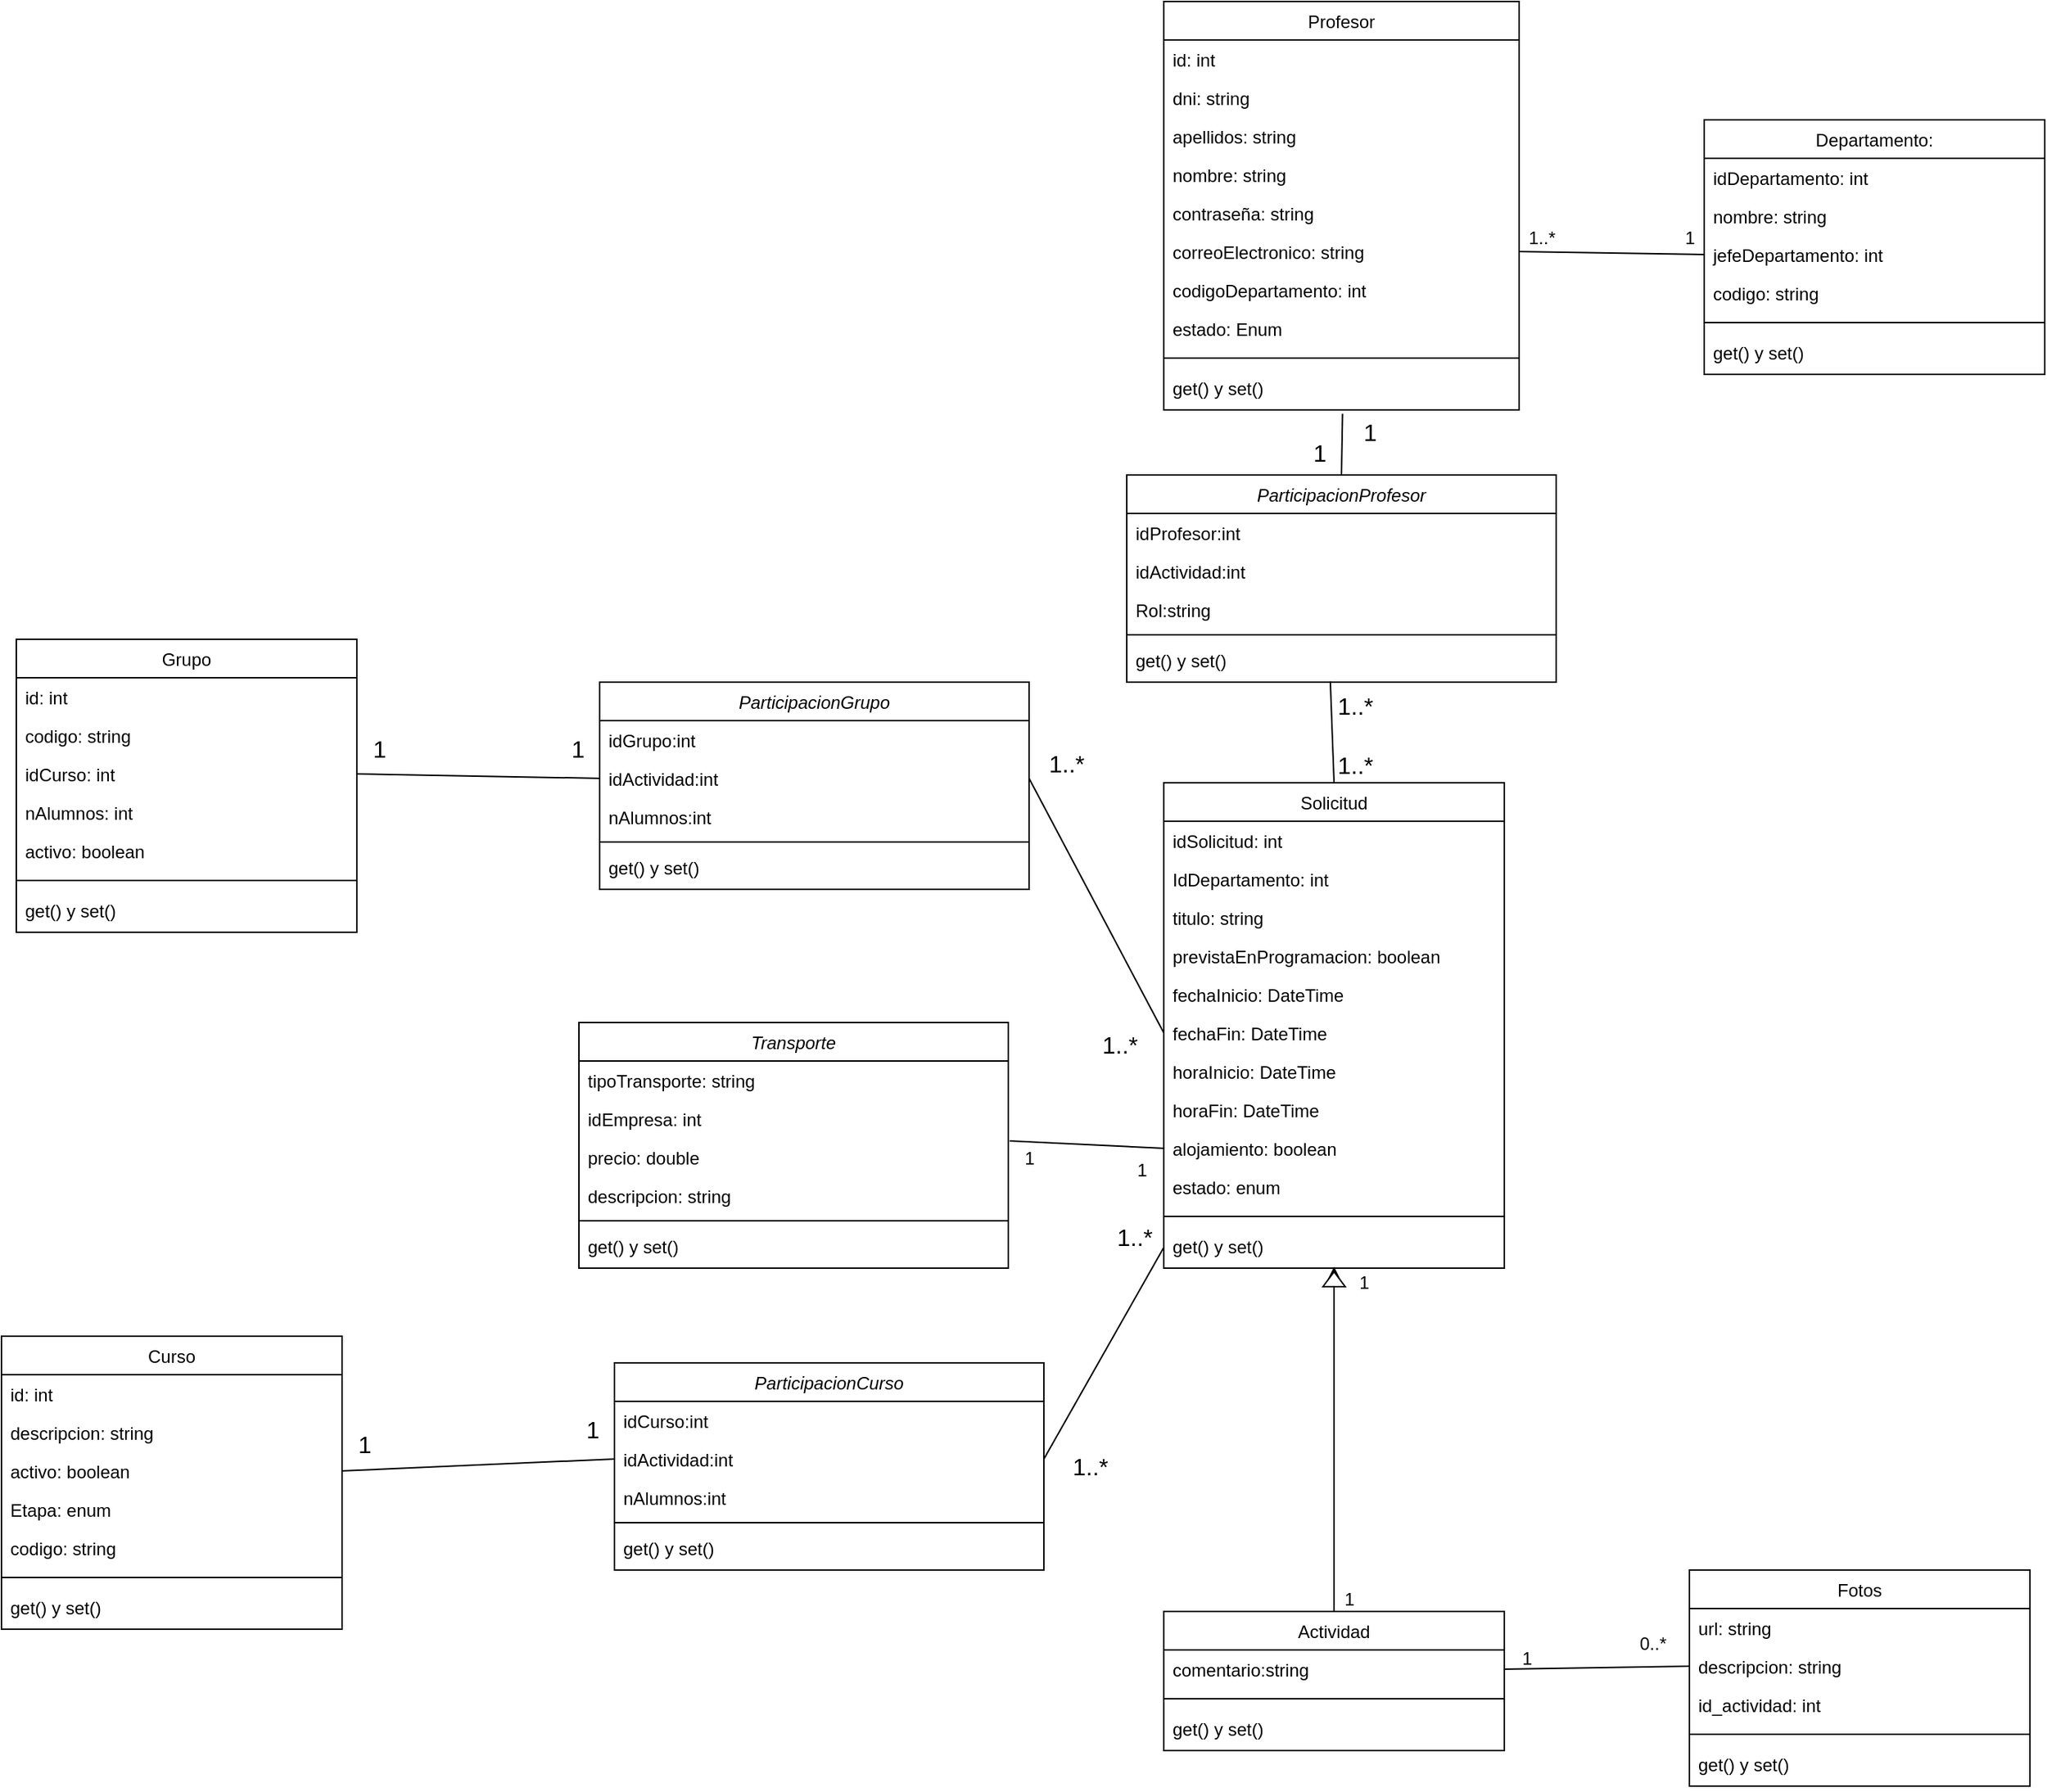 <mxfile version="24.4.3" type="device">
  <diagram id="C5RBs43oDa-KdzZeNtuy" name="Page-1">
    <mxGraphModel dx="1877" dy="1776" grid="1" gridSize="10" guides="1" tooltips="1" connect="1" arrows="1" fold="1" page="1" pageScale="1" pageWidth="827" pageHeight="1169" math="0" shadow="0">
      <root>
        <mxCell id="WIyWlLk6GJQsqaUBKTNV-0" />
        <mxCell id="WIyWlLk6GJQsqaUBKTNV-1" parent="WIyWlLk6GJQsqaUBKTNV-0" />
        <mxCell id="zkfFHV4jXpPFQw0GAbJ--17" value="Profesor" style="swimlane;fontStyle=0;align=center;verticalAlign=top;childLayout=stackLayout;horizontal=1;startSize=26;horizontalStack=0;resizeParent=1;resizeLast=0;collapsible=1;marginBottom=0;rounded=0;shadow=0;strokeWidth=1;" parent="WIyWlLk6GJQsqaUBKTNV-1" vertex="1">
          <mxGeometry x="505" y="-80" width="240" height="276" as="geometry">
            <mxRectangle x="550" y="140" width="160" height="26" as="alternateBounds" />
          </mxGeometry>
        </mxCell>
        <mxCell id="zkfFHV4jXpPFQw0GAbJ--18" value="id: int" style="text;align=left;verticalAlign=top;spacingLeft=4;spacingRight=4;overflow=hidden;rotatable=0;points=[[0,0.5],[1,0.5]];portConstraint=eastwest;" parent="zkfFHV4jXpPFQw0GAbJ--17" vertex="1">
          <mxGeometry y="26" width="240" height="26" as="geometry" />
        </mxCell>
        <mxCell id="zkfFHV4jXpPFQw0GAbJ--19" value="dni: string" style="text;align=left;verticalAlign=top;spacingLeft=4;spacingRight=4;overflow=hidden;rotatable=0;points=[[0,0.5],[1,0.5]];portConstraint=eastwest;rounded=0;shadow=0;html=0;" parent="zkfFHV4jXpPFQw0GAbJ--17" vertex="1">
          <mxGeometry y="52" width="240" height="26" as="geometry" />
        </mxCell>
        <mxCell id="zkfFHV4jXpPFQw0GAbJ--20" value="apellidos: string" style="text;align=left;verticalAlign=top;spacingLeft=4;spacingRight=4;overflow=hidden;rotatable=0;points=[[0,0.5],[1,0.5]];portConstraint=eastwest;rounded=0;shadow=0;html=0;" parent="zkfFHV4jXpPFQw0GAbJ--17" vertex="1">
          <mxGeometry y="78" width="240" height="26" as="geometry" />
        </mxCell>
        <mxCell id="zkfFHV4jXpPFQw0GAbJ--21" value="nombre: string" style="text;align=left;verticalAlign=top;spacingLeft=4;spacingRight=4;overflow=hidden;rotatable=0;points=[[0,0.5],[1,0.5]];portConstraint=eastwest;rounded=0;shadow=0;html=0;" parent="zkfFHV4jXpPFQw0GAbJ--17" vertex="1">
          <mxGeometry y="104" width="240" height="26" as="geometry" />
        </mxCell>
        <mxCell id="twzyaofwI9E5HfltCp8h-0" value="contraseña: string" style="text;align=left;verticalAlign=top;spacingLeft=4;spacingRight=4;overflow=hidden;rotatable=0;points=[[0,0.5],[1,0.5]];portConstraint=eastwest;rounded=0;shadow=0;html=0;" vertex="1" parent="zkfFHV4jXpPFQw0GAbJ--17">
          <mxGeometry y="130" width="240" height="26" as="geometry" />
        </mxCell>
        <mxCell id="zkfFHV4jXpPFQw0GAbJ--22" value="correoElectronico: string" style="text;align=left;verticalAlign=top;spacingLeft=4;spacingRight=4;overflow=hidden;rotatable=0;points=[[0,0.5],[1,0.5]];portConstraint=eastwest;rounded=0;shadow=0;html=0;" parent="zkfFHV4jXpPFQw0GAbJ--17" vertex="1">
          <mxGeometry y="156" width="240" height="26" as="geometry" />
        </mxCell>
        <mxCell id="YL5PC66jlq5qS-DcF35D-1" value="codigoDepartamento: int" style="text;align=left;verticalAlign=top;spacingLeft=4;spacingRight=4;overflow=hidden;rotatable=0;points=[[0,0.5],[1,0.5]];portConstraint=eastwest;rounded=0;shadow=0;html=0;" parent="zkfFHV4jXpPFQw0GAbJ--17" vertex="1">
          <mxGeometry y="182" width="240" height="26" as="geometry" />
        </mxCell>
        <mxCell id="YL5PC66jlq5qS-DcF35D-46" value="estado: Enum" style="text;align=left;verticalAlign=top;spacingLeft=4;spacingRight=4;overflow=hidden;rotatable=0;points=[[0,0.5],[1,0.5]];portConstraint=eastwest;rounded=0;shadow=0;html=0;" parent="zkfFHV4jXpPFQw0GAbJ--17" vertex="1">
          <mxGeometry y="208" width="240" height="26" as="geometry" />
        </mxCell>
        <mxCell id="zkfFHV4jXpPFQw0GAbJ--23" value="" style="line;html=1;strokeWidth=1;align=left;verticalAlign=middle;spacingTop=-1;spacingLeft=3;spacingRight=3;rotatable=0;labelPosition=right;points=[];portConstraint=eastwest;" parent="zkfFHV4jXpPFQw0GAbJ--17" vertex="1">
          <mxGeometry y="234" width="240" height="14" as="geometry" />
        </mxCell>
        <mxCell id="YL5PC66jlq5qS-DcF35D-96" value="get() y set()" style="text;align=left;verticalAlign=top;spacingLeft=4;spacingRight=4;overflow=hidden;rotatable=0;points=[[0,0.5],[1,0.5]];portConstraint=eastwest;" parent="zkfFHV4jXpPFQw0GAbJ--17" vertex="1">
          <mxGeometry y="248" width="240" height="28" as="geometry" />
        </mxCell>
        <mxCell id="YL5PC66jlq5qS-DcF35D-2" value="Departamento:" style="swimlane;fontStyle=0;align=center;verticalAlign=top;childLayout=stackLayout;horizontal=1;startSize=26;horizontalStack=0;resizeParent=1;resizeLast=0;collapsible=1;marginBottom=0;rounded=0;shadow=0;strokeWidth=1;" parent="WIyWlLk6GJQsqaUBKTNV-1" vertex="1">
          <mxGeometry x="870" width="230" height="172" as="geometry">
            <mxRectangle x="550" y="140" width="160" height="26" as="alternateBounds" />
          </mxGeometry>
        </mxCell>
        <mxCell id="YL5PC66jlq5qS-DcF35D-3" value="idDepartamento: int" style="text;align=left;verticalAlign=top;spacingLeft=4;spacingRight=4;overflow=hidden;rotatable=0;points=[[0,0.5],[1,0.5]];portConstraint=eastwest;" parent="YL5PC66jlq5qS-DcF35D-2" vertex="1">
          <mxGeometry y="26" width="230" height="26" as="geometry" />
        </mxCell>
        <mxCell id="YL5PC66jlq5qS-DcF35D-6" value="nombre: string" style="text;align=left;verticalAlign=top;spacingLeft=4;spacingRight=4;overflow=hidden;rotatable=0;points=[[0,0.5],[1,0.5]];portConstraint=eastwest;rounded=0;shadow=0;html=0;" parent="YL5PC66jlq5qS-DcF35D-2" vertex="1">
          <mxGeometry y="52" width="230" height="26" as="geometry" />
        </mxCell>
        <mxCell id="7nDDqbvi3ZIRZGNJ_30F-7" value="jefeDepartamento: int" style="text;align=left;verticalAlign=top;spacingLeft=4;spacingRight=4;overflow=hidden;rotatable=0;points=[[0,0.5],[1,0.5]];portConstraint=eastwest;rounded=0;shadow=0;html=0;" parent="YL5PC66jlq5qS-DcF35D-2" vertex="1">
          <mxGeometry y="78" width="230" height="26" as="geometry" />
        </mxCell>
        <mxCell id="7nDDqbvi3ZIRZGNJ_30F-8" value="codigo: string" style="text;align=left;verticalAlign=top;spacingLeft=4;spacingRight=4;overflow=hidden;rotatable=0;points=[[0,0.5],[1,0.5]];portConstraint=eastwest;rounded=0;shadow=0;html=0;" parent="YL5PC66jlq5qS-DcF35D-2" vertex="1">
          <mxGeometry y="104" width="230" height="26" as="geometry" />
        </mxCell>
        <mxCell id="YL5PC66jlq5qS-DcF35D-9" value="" style="line;html=1;strokeWidth=1;align=left;verticalAlign=middle;spacingTop=-1;spacingLeft=3;spacingRight=3;rotatable=0;labelPosition=right;points=[];portConstraint=eastwest;" parent="YL5PC66jlq5qS-DcF35D-2" vertex="1">
          <mxGeometry y="130" width="230" height="14" as="geometry" />
        </mxCell>
        <mxCell id="YL5PC66jlq5qS-DcF35D-95" value="get() y set()" style="text;align=left;verticalAlign=top;spacingLeft=4;spacingRight=4;overflow=hidden;rotatable=0;points=[[0,0.5],[1,0.5]];portConstraint=eastwest;" parent="YL5PC66jlq5qS-DcF35D-2" vertex="1">
          <mxGeometry y="144" width="230" height="28" as="geometry" />
        </mxCell>
        <mxCell id="YL5PC66jlq5qS-DcF35D-22" value="Solicitud" style="swimlane;fontStyle=0;align=center;verticalAlign=top;childLayout=stackLayout;horizontal=1;startSize=26;horizontalStack=0;resizeParent=1;resizeLast=0;collapsible=1;marginBottom=0;rounded=0;shadow=0;strokeWidth=1;" parent="WIyWlLk6GJQsqaUBKTNV-1" vertex="1">
          <mxGeometry x="505" y="448" width="230" height="328" as="geometry">
            <mxRectangle x="550" y="140" width="160" height="26" as="alternateBounds" />
          </mxGeometry>
        </mxCell>
        <mxCell id="YL5PC66jlq5qS-DcF35D-23" value="idSolicitud: int" style="text;align=left;verticalAlign=top;spacingLeft=4;spacingRight=4;overflow=hidden;rotatable=0;points=[[0,0.5],[1,0.5]];portConstraint=eastwest;" parent="YL5PC66jlq5qS-DcF35D-22" vertex="1">
          <mxGeometry y="26" width="230" height="26" as="geometry" />
        </mxCell>
        <mxCell id="YL5PC66jlq5qS-DcF35D-25" value="IdDepartamento: int" style="text;align=left;verticalAlign=top;spacingLeft=4;spacingRight=4;overflow=hidden;rotatable=0;points=[[0,0.5],[1,0.5]];portConstraint=eastwest;rounded=0;shadow=0;html=0;" parent="YL5PC66jlq5qS-DcF35D-22" vertex="1">
          <mxGeometry y="52" width="230" height="26" as="geometry" />
        </mxCell>
        <mxCell id="YL5PC66jlq5qS-DcF35D-26" value="titulo: string" style="text;align=left;verticalAlign=top;spacingLeft=4;spacingRight=4;overflow=hidden;rotatable=0;points=[[0,0.5],[1,0.5]];portConstraint=eastwest;rounded=0;shadow=0;html=0;" parent="YL5PC66jlq5qS-DcF35D-22" vertex="1">
          <mxGeometry y="78" width="230" height="26" as="geometry" />
        </mxCell>
        <mxCell id="YL5PC66jlq5qS-DcF35D-27" value="previstaEnProgramacion: boolean" style="text;align=left;verticalAlign=top;spacingLeft=4;spacingRight=4;overflow=hidden;rotatable=0;points=[[0,0.5],[1,0.5]];portConstraint=eastwest;rounded=0;shadow=0;html=0;" parent="YL5PC66jlq5qS-DcF35D-22" vertex="1">
          <mxGeometry y="104" width="230" height="26" as="geometry" />
        </mxCell>
        <mxCell id="YL5PC66jlq5qS-DcF35D-28" value="fechaInicio: DateTime" style="text;align=left;verticalAlign=top;spacingLeft=4;spacingRight=4;overflow=hidden;rotatable=0;points=[[0,0.5],[1,0.5]];portConstraint=eastwest;rounded=0;shadow=0;html=0;" parent="YL5PC66jlq5qS-DcF35D-22" vertex="1">
          <mxGeometry y="130" width="230" height="26" as="geometry" />
        </mxCell>
        <mxCell id="YL5PC66jlq5qS-DcF35D-32" value="fechaFin: DateTime" style="text;align=left;verticalAlign=top;spacingLeft=4;spacingRight=4;overflow=hidden;rotatable=0;points=[[0,0.5],[1,0.5]];portConstraint=eastwest;rounded=0;shadow=0;html=0;" parent="YL5PC66jlq5qS-DcF35D-22" vertex="1">
          <mxGeometry y="156" width="230" height="26" as="geometry" />
        </mxCell>
        <mxCell id="twzyaofwI9E5HfltCp8h-1" value="horaInicio: DateTime" style="text;align=left;verticalAlign=top;spacingLeft=4;spacingRight=4;overflow=hidden;rotatable=0;points=[[0,0.5],[1,0.5]];portConstraint=eastwest;rounded=0;shadow=0;html=0;" vertex="1" parent="YL5PC66jlq5qS-DcF35D-22">
          <mxGeometry y="182" width="230" height="26" as="geometry" />
        </mxCell>
        <mxCell id="twzyaofwI9E5HfltCp8h-2" value="horaFin: DateTime" style="text;align=left;verticalAlign=top;spacingLeft=4;spacingRight=4;overflow=hidden;rotatable=0;points=[[0,0.5],[1,0.5]];portConstraint=eastwest;rounded=0;shadow=0;html=0;" vertex="1" parent="YL5PC66jlq5qS-DcF35D-22">
          <mxGeometry y="208" width="230" height="26" as="geometry" />
        </mxCell>
        <mxCell id="YL5PC66jlq5qS-DcF35D-34" value="alojamiento: boolean" style="text;align=left;verticalAlign=top;spacingLeft=4;spacingRight=4;overflow=hidden;rotatable=0;points=[[0,0.5],[1,0.5]];portConstraint=eastwest;rounded=0;shadow=0;html=0;" parent="YL5PC66jlq5qS-DcF35D-22" vertex="1">
          <mxGeometry y="234" width="230" height="26" as="geometry" />
        </mxCell>
        <mxCell id="YL5PC66jlq5qS-DcF35D-35" value="estado: enum" style="text;align=left;verticalAlign=top;spacingLeft=4;spacingRight=4;overflow=hidden;rotatable=0;points=[[0,0.5],[1,0.5]];portConstraint=eastwest;rounded=0;shadow=0;html=0;" parent="YL5PC66jlq5qS-DcF35D-22" vertex="1">
          <mxGeometry y="260" width="230" height="26" as="geometry" />
        </mxCell>
        <mxCell id="YL5PC66jlq5qS-DcF35D-30" value="" style="line;html=1;strokeWidth=1;align=left;verticalAlign=middle;spacingTop=-1;spacingLeft=3;spacingRight=3;rotatable=0;labelPosition=right;points=[];portConstraint=eastwest;" parent="YL5PC66jlq5qS-DcF35D-22" vertex="1">
          <mxGeometry y="286" width="230" height="14" as="geometry" />
        </mxCell>
        <mxCell id="YL5PC66jlq5qS-DcF35D-94" value="get() y set()" style="text;align=left;verticalAlign=top;spacingLeft=4;spacingRight=4;overflow=hidden;rotatable=0;points=[[0,0.5],[1,0.5]];portConstraint=eastwest;" parent="YL5PC66jlq5qS-DcF35D-22" vertex="1">
          <mxGeometry y="300" width="230" height="28" as="geometry" />
        </mxCell>
        <mxCell id="7nDDqbvi3ZIRZGNJ_30F-48" style="edgeStyle=orthogonalEdgeStyle;rounded=0;orthogonalLoop=1;jettySize=auto;html=1;exitX=0.5;exitY=0;exitDx=0;exitDy=0;entryX=0.5;entryY=0.964;entryDx=0;entryDy=0;entryPerimeter=0;startArrow=none;" parent="WIyWlLk6GJQsqaUBKTNV-1" source="7nDDqbvi3ZIRZGNJ_30F-63" target="YL5PC66jlq5qS-DcF35D-94" edge="1">
          <mxGeometry relative="1" as="geometry" />
        </mxCell>
        <mxCell id="YL5PC66jlq5qS-DcF35D-60" value="Actividad" style="swimlane;fontStyle=0;align=center;verticalAlign=top;childLayout=stackLayout;horizontal=1;startSize=26;horizontalStack=0;resizeParent=1;resizeLast=0;collapsible=1;marginBottom=0;rounded=0;shadow=0;strokeWidth=1;" parent="WIyWlLk6GJQsqaUBKTNV-1" vertex="1">
          <mxGeometry x="505" y="1008" width="230" height="94" as="geometry">
            <mxRectangle x="550" y="140" width="160" height="26" as="alternateBounds" />
          </mxGeometry>
        </mxCell>
        <mxCell id="YL5PC66jlq5qS-DcF35D-90" value="comentario:string" style="text;align=left;verticalAlign=top;spacingLeft=4;spacingRight=4;overflow=hidden;rotatable=0;points=[[0,0.5],[1,0.5]];portConstraint=eastwest;rounded=0;shadow=0;html=0;" parent="YL5PC66jlq5qS-DcF35D-60" vertex="1">
          <mxGeometry y="26" width="230" height="26" as="geometry" />
        </mxCell>
        <mxCell id="YL5PC66jlq5qS-DcF35D-76" value="" style="line;html=1;strokeWidth=1;align=left;verticalAlign=middle;spacingTop=-1;spacingLeft=3;spacingRight=3;rotatable=0;labelPosition=right;points=[];portConstraint=eastwest;" parent="YL5PC66jlq5qS-DcF35D-60" vertex="1">
          <mxGeometry y="52" width="230" height="14" as="geometry" />
        </mxCell>
        <mxCell id="YL5PC66jlq5qS-DcF35D-91" value="get() y set()" style="text;align=left;verticalAlign=top;spacingLeft=4;spacingRight=4;overflow=hidden;rotatable=0;points=[[0,0.5],[1,0.5]];portConstraint=eastwest;" parent="YL5PC66jlq5qS-DcF35D-60" vertex="1">
          <mxGeometry y="66" width="230" height="28" as="geometry" />
        </mxCell>
        <mxCell id="YL5PC66jlq5qS-DcF35D-81" value="Transporte" style="swimlane;fontStyle=2;align=center;verticalAlign=top;childLayout=stackLayout;horizontal=1;startSize=26;horizontalStack=0;resizeParent=1;resizeLast=0;collapsible=1;marginBottom=0;rounded=0;shadow=0;strokeWidth=1;" parent="WIyWlLk6GJQsqaUBKTNV-1" vertex="1">
          <mxGeometry x="110" y="610" width="290" height="166" as="geometry">
            <mxRectangle x="230" y="140" width="160" height="26" as="alternateBounds" />
          </mxGeometry>
        </mxCell>
        <mxCell id="YL5PC66jlq5qS-DcF35D-82" value="tipoTransporte: string" style="text;align=left;verticalAlign=top;spacingLeft=4;spacingRight=4;overflow=hidden;rotatable=0;points=[[0,0.5],[1,0.5]];portConstraint=eastwest;" parent="YL5PC66jlq5qS-DcF35D-81" vertex="1">
          <mxGeometry y="26" width="290" height="26" as="geometry" />
        </mxCell>
        <mxCell id="YL5PC66jlq5qS-DcF35D-83" value="idEmpresa: int" style="text;align=left;verticalAlign=top;spacingLeft=4;spacingRight=4;overflow=hidden;rotatable=0;points=[[0,0.5],[1,0.5]];portConstraint=eastwest;rounded=0;shadow=0;html=0;" parent="YL5PC66jlq5qS-DcF35D-81" vertex="1">
          <mxGeometry y="52" width="290" height="26" as="geometry" />
        </mxCell>
        <mxCell id="YL5PC66jlq5qS-DcF35D-108" value="precio: double" style="text;align=left;verticalAlign=top;spacingLeft=4;spacingRight=4;overflow=hidden;rotatable=0;points=[[0,0.5],[1,0.5]];portConstraint=eastwest;rounded=0;shadow=0;html=0;" parent="YL5PC66jlq5qS-DcF35D-81" vertex="1">
          <mxGeometry y="78" width="290" height="26" as="geometry" />
        </mxCell>
        <mxCell id="7nDDqbvi3ZIRZGNJ_30F-9" value="descripcion: string" style="text;align=left;verticalAlign=top;spacingLeft=4;spacingRight=4;overflow=hidden;rotatable=0;points=[[0,0.5],[1,0.5]];portConstraint=eastwest;" parent="YL5PC66jlq5qS-DcF35D-81" vertex="1">
          <mxGeometry y="104" width="290" height="26" as="geometry" />
        </mxCell>
        <mxCell id="YL5PC66jlq5qS-DcF35D-85" value="" style="line;html=1;strokeWidth=1;align=left;verticalAlign=middle;spacingTop=-1;spacingLeft=3;spacingRight=3;rotatable=0;labelPosition=right;points=[];portConstraint=eastwest;" parent="YL5PC66jlq5qS-DcF35D-81" vertex="1">
          <mxGeometry y="130" width="290" height="8" as="geometry" />
        </mxCell>
        <mxCell id="YL5PC66jlq5qS-DcF35D-86" value="get() y set()" style="text;align=left;verticalAlign=top;spacingLeft=4;spacingRight=4;overflow=hidden;rotatable=0;points=[[0,0.5],[1,0.5]];portConstraint=eastwest;" parent="YL5PC66jlq5qS-DcF35D-81" vertex="1">
          <mxGeometry y="138" width="290" height="28" as="geometry" />
        </mxCell>
        <mxCell id="7nDDqbvi3ZIRZGNJ_30F-0" value="Grupo" style="swimlane;fontStyle=0;align=center;verticalAlign=top;childLayout=stackLayout;horizontal=1;startSize=26;horizontalStack=0;resizeParent=1;resizeLast=0;collapsible=1;marginBottom=0;rounded=0;shadow=0;strokeWidth=1;" parent="WIyWlLk6GJQsqaUBKTNV-1" vertex="1">
          <mxGeometry x="-270" y="351" width="230" height="198" as="geometry">
            <mxRectangle x="550" y="140" width="160" height="26" as="alternateBounds" />
          </mxGeometry>
        </mxCell>
        <mxCell id="4MT_JjrIvFT1SGX-u75n-0" value="id: int" style="text;align=left;verticalAlign=top;spacingLeft=4;spacingRight=4;overflow=hidden;rotatable=0;points=[[0,0.5],[1,0.5]];portConstraint=eastwest;" parent="7nDDqbvi3ZIRZGNJ_30F-0" vertex="1">
          <mxGeometry y="26" width="230" height="26" as="geometry" />
        </mxCell>
        <mxCell id="7nDDqbvi3ZIRZGNJ_30F-1" value="codigo: string" style="text;align=left;verticalAlign=top;spacingLeft=4;spacingRight=4;overflow=hidden;rotatable=0;points=[[0,0.5],[1,0.5]];portConstraint=eastwest;" parent="7nDDqbvi3ZIRZGNJ_30F-0" vertex="1">
          <mxGeometry y="52" width="230" height="26" as="geometry" />
        </mxCell>
        <mxCell id="4MT_JjrIvFT1SGX-u75n-1" value="idCurso: int" style="text;align=left;verticalAlign=top;spacingLeft=4;spacingRight=4;overflow=hidden;rotatable=0;points=[[0,0.5],[1,0.5]];portConstraint=eastwest;" parent="7nDDqbvi3ZIRZGNJ_30F-0" vertex="1">
          <mxGeometry y="78" width="230" height="26" as="geometry" />
        </mxCell>
        <mxCell id="7nDDqbvi3ZIRZGNJ_30F-2" value="nAlumnos: int" style="text;align=left;verticalAlign=top;spacingLeft=4;spacingRight=4;overflow=hidden;rotatable=0;points=[[0,0.5],[1,0.5]];portConstraint=eastwest;rounded=0;shadow=0;html=0;" parent="7nDDqbvi3ZIRZGNJ_30F-0" vertex="1">
          <mxGeometry y="104" width="230" height="26" as="geometry" />
        </mxCell>
        <mxCell id="7nDDqbvi3ZIRZGNJ_30F-15" value="activo: boolean" style="text;align=left;verticalAlign=top;spacingLeft=4;spacingRight=4;overflow=hidden;rotatable=0;points=[[0,0.5],[1,0.5]];portConstraint=eastwest;rounded=0;shadow=0;html=0;" parent="7nDDqbvi3ZIRZGNJ_30F-0" vertex="1">
          <mxGeometry y="130" width="230" height="26" as="geometry" />
        </mxCell>
        <mxCell id="7nDDqbvi3ZIRZGNJ_30F-3" value="" style="line;html=1;strokeWidth=1;align=left;verticalAlign=middle;spacingTop=-1;spacingLeft=3;spacingRight=3;rotatable=0;labelPosition=right;points=[];portConstraint=eastwest;" parent="7nDDqbvi3ZIRZGNJ_30F-0" vertex="1">
          <mxGeometry y="156" width="230" height="14" as="geometry" />
        </mxCell>
        <mxCell id="7nDDqbvi3ZIRZGNJ_30F-5" value="get() y set()" style="text;align=left;verticalAlign=top;spacingLeft=4;spacingRight=4;overflow=hidden;rotatable=0;points=[[0,0.5],[1,0.5]];portConstraint=eastwest;" parent="7nDDqbvi3ZIRZGNJ_30F-0" vertex="1">
          <mxGeometry y="170" width="230" height="28" as="geometry" />
        </mxCell>
        <mxCell id="7nDDqbvi3ZIRZGNJ_30F-10" value="Fotos" style="swimlane;fontStyle=0;align=center;verticalAlign=top;childLayout=stackLayout;horizontal=1;startSize=26;horizontalStack=0;resizeParent=1;resizeLast=0;collapsible=1;marginBottom=0;rounded=0;shadow=0;strokeWidth=1;" parent="WIyWlLk6GJQsqaUBKTNV-1" vertex="1">
          <mxGeometry x="860" y="980" width="230" height="146" as="geometry">
            <mxRectangle x="550" y="140" width="160" height="26" as="alternateBounds" />
          </mxGeometry>
        </mxCell>
        <mxCell id="7nDDqbvi3ZIRZGNJ_30F-11" value="url: string" style="text;align=left;verticalAlign=top;spacingLeft=4;spacingRight=4;overflow=hidden;rotatable=0;points=[[0,0.5],[1,0.5]];portConstraint=eastwest;" parent="7nDDqbvi3ZIRZGNJ_30F-10" vertex="1">
          <mxGeometry y="26" width="230" height="26" as="geometry" />
        </mxCell>
        <mxCell id="7nDDqbvi3ZIRZGNJ_30F-12" value="descripcion: string" style="text;align=left;verticalAlign=top;spacingLeft=4;spacingRight=4;overflow=hidden;rotatable=0;points=[[0,0.5],[1,0.5]];portConstraint=eastwest;rounded=0;shadow=0;html=0;" parent="7nDDqbvi3ZIRZGNJ_30F-10" vertex="1">
          <mxGeometry y="52" width="230" height="26" as="geometry" />
        </mxCell>
        <mxCell id="twzyaofwI9E5HfltCp8h-4" value="id_actividad: int" style="text;align=left;verticalAlign=top;spacingLeft=4;spacingRight=4;overflow=hidden;rotatable=0;points=[[0,0.5],[1,0.5]];portConstraint=eastwest;rounded=0;shadow=0;html=0;" vertex="1" parent="7nDDqbvi3ZIRZGNJ_30F-10">
          <mxGeometry y="78" width="230" height="26" as="geometry" />
        </mxCell>
        <mxCell id="7nDDqbvi3ZIRZGNJ_30F-13" value="" style="line;html=1;strokeWidth=1;align=left;verticalAlign=middle;spacingTop=-1;spacingLeft=3;spacingRight=3;rotatable=0;labelPosition=right;points=[];portConstraint=eastwest;" parent="7nDDqbvi3ZIRZGNJ_30F-10" vertex="1">
          <mxGeometry y="104" width="230" height="14" as="geometry" />
        </mxCell>
        <mxCell id="7nDDqbvi3ZIRZGNJ_30F-14" value="get() y set()" style="text;align=left;verticalAlign=top;spacingLeft=4;spacingRight=4;overflow=hidden;rotatable=0;points=[[0,0.5],[1,0.5]];portConstraint=eastwest;" parent="7nDDqbvi3ZIRZGNJ_30F-10" vertex="1">
          <mxGeometry y="118" width="230" height="28" as="geometry" />
        </mxCell>
        <mxCell id="7nDDqbvi3ZIRZGNJ_30F-16" value="Curso" style="swimlane;fontStyle=0;align=center;verticalAlign=top;childLayout=stackLayout;horizontal=1;startSize=26;horizontalStack=0;resizeParent=1;resizeLast=0;collapsible=1;marginBottom=0;rounded=0;shadow=0;strokeWidth=1;" parent="WIyWlLk6GJQsqaUBKTNV-1" vertex="1">
          <mxGeometry x="-280" y="822" width="230" height="198" as="geometry">
            <mxRectangle x="550" y="140" width="160" height="26" as="alternateBounds" />
          </mxGeometry>
        </mxCell>
        <mxCell id="7nDDqbvi3ZIRZGNJ_30F-17" value="id: int" style="text;align=left;verticalAlign=top;spacingLeft=4;spacingRight=4;overflow=hidden;rotatable=0;points=[[0,0.5],[1,0.5]];portConstraint=eastwest;" parent="7nDDqbvi3ZIRZGNJ_30F-16" vertex="1">
          <mxGeometry y="26" width="230" height="26" as="geometry" />
        </mxCell>
        <mxCell id="7nDDqbvi3ZIRZGNJ_30F-18" value="descripcion: string" style="text;align=left;verticalAlign=top;spacingLeft=4;spacingRight=4;overflow=hidden;rotatable=0;points=[[0,0.5],[1,0.5]];portConstraint=eastwest;rounded=0;shadow=0;html=0;" parent="7nDDqbvi3ZIRZGNJ_30F-16" vertex="1">
          <mxGeometry y="52" width="230" height="26" as="geometry" />
        </mxCell>
        <mxCell id="7nDDqbvi3ZIRZGNJ_30F-19" value="activo: boolean" style="text;align=left;verticalAlign=top;spacingLeft=4;spacingRight=4;overflow=hidden;rotatable=0;points=[[0,0.5],[1,0.5]];portConstraint=eastwest;rounded=0;shadow=0;html=0;" parent="7nDDqbvi3ZIRZGNJ_30F-16" vertex="1">
          <mxGeometry y="78" width="230" height="26" as="geometry" />
        </mxCell>
        <mxCell id="7nDDqbvi3ZIRZGNJ_30F-23" value="Etapa: enum" style="text;align=left;verticalAlign=top;spacingLeft=4;spacingRight=4;overflow=hidden;rotatable=0;points=[[0,0.5],[1,0.5]];portConstraint=eastwest;" parent="7nDDqbvi3ZIRZGNJ_30F-16" vertex="1">
          <mxGeometry y="104" width="230" height="26" as="geometry" />
        </mxCell>
        <mxCell id="7nDDqbvi3ZIRZGNJ_30F-22" value="codigo: string" style="text;align=left;verticalAlign=top;spacingLeft=4;spacingRight=4;overflow=hidden;rotatable=0;points=[[0,0.5],[1,0.5]];portConstraint=eastwest;" parent="7nDDqbvi3ZIRZGNJ_30F-16" vertex="1">
          <mxGeometry y="130" width="230" height="26" as="geometry" />
        </mxCell>
        <mxCell id="7nDDqbvi3ZIRZGNJ_30F-20" value="" style="line;html=1;strokeWidth=1;align=left;verticalAlign=middle;spacingTop=-1;spacingLeft=3;spacingRight=3;rotatable=0;labelPosition=right;points=[];portConstraint=eastwest;" parent="7nDDqbvi3ZIRZGNJ_30F-16" vertex="1">
          <mxGeometry y="156" width="230" height="14" as="geometry" />
        </mxCell>
        <mxCell id="7nDDqbvi3ZIRZGNJ_30F-21" value="get() y set()" style="text;align=left;verticalAlign=top;spacingLeft=4;spacingRight=4;overflow=hidden;rotatable=0;points=[[0,0.5],[1,0.5]];portConstraint=eastwest;" parent="7nDDqbvi3ZIRZGNJ_30F-16" vertex="1">
          <mxGeometry y="170" width="230" height="28" as="geometry" />
        </mxCell>
        <mxCell id="7nDDqbvi3ZIRZGNJ_30F-29" value="1..*" style="text;html=1;align=center;verticalAlign=middle;resizable=0;points=[];autosize=1;strokeColor=none;fillColor=none;" parent="WIyWlLk6GJQsqaUBKTNV-1" vertex="1">
          <mxGeometry x="745" y="70" width="30" height="20" as="geometry" />
        </mxCell>
        <mxCell id="7nDDqbvi3ZIRZGNJ_30F-30" value="1" style="text;html=1;align=center;verticalAlign=middle;resizable=0;points=[];autosize=1;strokeColor=none;fillColor=none;" parent="WIyWlLk6GJQsqaUBKTNV-1" vertex="1">
          <mxGeometry x="850" y="70" width="20" height="20" as="geometry" />
        </mxCell>
        <mxCell id="7nDDqbvi3ZIRZGNJ_30F-47" value="" style="endArrow=none;html=1;rounded=0;entryX=1;entryY=0.5;entryDx=0;entryDy=0;exitX=0;exitY=0.5;exitDx=0;exitDy=0;" parent="WIyWlLk6GJQsqaUBKTNV-1" source="7nDDqbvi3ZIRZGNJ_30F-7" target="zkfFHV4jXpPFQw0GAbJ--22" edge="1">
          <mxGeometry width="50" height="50" relative="1" as="geometry">
            <mxPoint x="570" y="390" as="sourcePoint" />
            <mxPoint x="620" y="340" as="targetPoint" />
          </mxGeometry>
        </mxCell>
        <mxCell id="7nDDqbvi3ZIRZGNJ_30F-49" value="1" style="text;html=1;align=center;verticalAlign=middle;resizable=0;points=[];autosize=1;strokeColor=none;fillColor=none;" parent="WIyWlLk6GJQsqaUBKTNV-1" vertex="1">
          <mxGeometry x="630" y="776" width="20" height="20" as="geometry" />
        </mxCell>
        <mxCell id="7nDDqbvi3ZIRZGNJ_30F-50" value="1" style="text;html=1;align=center;verticalAlign=middle;resizable=0;points=[];autosize=1;strokeColor=none;fillColor=none;" parent="WIyWlLk6GJQsqaUBKTNV-1" vertex="1">
          <mxGeometry x="620" y="990" width="20" height="20" as="geometry" />
        </mxCell>
        <mxCell id="7nDDqbvi3ZIRZGNJ_30F-54" value="" style="endArrow=none;html=1;rounded=0;exitX=1;exitY=0.5;exitDx=0;exitDy=0;entryX=0;entryY=0.5;entryDx=0;entryDy=0;" parent="WIyWlLk6GJQsqaUBKTNV-1" target="7nDDqbvi3ZIRZGNJ_30F-12" edge="1">
          <mxGeometry width="50" height="50" relative="1" as="geometry">
            <mxPoint x="735" y="1047" as="sourcePoint" />
            <mxPoint x="850" y="940" as="targetPoint" />
          </mxGeometry>
        </mxCell>
        <mxCell id="7nDDqbvi3ZIRZGNJ_30F-55" value="1" style="text;html=1;align=center;verticalAlign=middle;resizable=0;points=[];autosize=1;strokeColor=none;fillColor=none;" parent="WIyWlLk6GJQsqaUBKTNV-1" vertex="1">
          <mxGeometry x="740" y="1030" width="20" height="20" as="geometry" />
        </mxCell>
        <mxCell id="7nDDqbvi3ZIRZGNJ_30F-56" value="0..*" style="text;html=1;align=center;verticalAlign=middle;resizable=0;points=[];autosize=1;strokeColor=none;fillColor=none;" parent="WIyWlLk6GJQsqaUBKTNV-1" vertex="1">
          <mxGeometry x="820" y="1020" width="30" height="20" as="geometry" />
        </mxCell>
        <mxCell id="7nDDqbvi3ZIRZGNJ_30F-57" value="" style="endArrow=none;html=1;rounded=0;entryX=0;entryY=0.5;entryDx=0;entryDy=0;exitX=1.003;exitY=0.077;exitDx=0;exitDy=0;exitPerimeter=0;" parent="WIyWlLk6GJQsqaUBKTNV-1" source="YL5PC66jlq5qS-DcF35D-108" target="YL5PC66jlq5qS-DcF35D-34" edge="1">
          <mxGeometry width="50" height="50" relative="1" as="geometry">
            <mxPoint x="414" y="740" as="sourcePoint" />
            <mxPoint x="559" y="740" as="targetPoint" />
          </mxGeometry>
        </mxCell>
        <mxCell id="7nDDqbvi3ZIRZGNJ_30F-58" value="1" style="text;html=1;align=center;verticalAlign=middle;resizable=0;points=[];autosize=1;strokeColor=none;fillColor=none;" parent="WIyWlLk6GJQsqaUBKTNV-1" vertex="1">
          <mxGeometry x="480" y="700" width="20" height="20" as="geometry" />
        </mxCell>
        <mxCell id="7nDDqbvi3ZIRZGNJ_30F-62" value="1" style="text;html=1;align=center;verticalAlign=middle;resizable=0;points=[];autosize=1;strokeColor=none;fillColor=none;" parent="WIyWlLk6GJQsqaUBKTNV-1" vertex="1">
          <mxGeometry x="404" y="692" width="20" height="20" as="geometry" />
        </mxCell>
        <mxCell id="7nDDqbvi3ZIRZGNJ_30F-63" value="" style="triangle;whiteSpace=wrap;html=1;rotation=-90;" parent="WIyWlLk6GJQsqaUBKTNV-1" vertex="1">
          <mxGeometry x="615" y="776" width="10" height="15" as="geometry" />
        </mxCell>
        <mxCell id="7nDDqbvi3ZIRZGNJ_30F-65" value="" style="endArrow=none;html=1;rounded=0;entryX=0;entryY=0.5;entryDx=0;entryDy=0;exitX=0.5;exitY=0;exitDx=0;exitDy=0;" parent="WIyWlLk6GJQsqaUBKTNV-1" source="YL5PC66jlq5qS-DcF35D-60" target="7nDDqbvi3ZIRZGNJ_30F-63" edge="1">
          <mxGeometry width="50" height="50" relative="1" as="geometry">
            <mxPoint x="800" y="990" as="sourcePoint" />
            <mxPoint x="850" y="940" as="targetPoint" />
          </mxGeometry>
        </mxCell>
        <mxCell id="twzyaofwI9E5HfltCp8h-5" value="ParticipacionGrupo" style="swimlane;fontStyle=2;align=center;verticalAlign=top;childLayout=stackLayout;horizontal=1;startSize=26;horizontalStack=0;resizeParent=1;resizeLast=0;collapsible=1;marginBottom=0;rounded=0;shadow=0;strokeWidth=1;" vertex="1" parent="WIyWlLk6GJQsqaUBKTNV-1">
          <mxGeometry x="124" y="380" width="290" height="140" as="geometry">
            <mxRectangle x="230" y="140" width="160" height="26" as="alternateBounds" />
          </mxGeometry>
        </mxCell>
        <mxCell id="twzyaofwI9E5HfltCp8h-6" value="idGrupo:int" style="text;align=left;verticalAlign=top;spacingLeft=4;spacingRight=4;overflow=hidden;rotatable=0;points=[[0,0.5],[1,0.5]];portConstraint=eastwest;" vertex="1" parent="twzyaofwI9E5HfltCp8h-5">
          <mxGeometry y="26" width="290" height="26" as="geometry" />
        </mxCell>
        <mxCell id="twzyaofwI9E5HfltCp8h-7" value="idActividad:int" style="text;align=left;verticalAlign=top;spacingLeft=4;spacingRight=4;overflow=hidden;rotatable=0;points=[[0,0.5],[1,0.5]];portConstraint=eastwest;rounded=0;shadow=0;html=0;" vertex="1" parent="twzyaofwI9E5HfltCp8h-5">
          <mxGeometry y="52" width="290" height="26" as="geometry" />
        </mxCell>
        <mxCell id="twzyaofwI9E5HfltCp8h-8" value="nAlumnos:int" style="text;align=left;verticalAlign=top;spacingLeft=4;spacingRight=4;overflow=hidden;rotatable=0;points=[[0,0.5],[1,0.5]];portConstraint=eastwest;rounded=0;shadow=0;html=0;" vertex="1" parent="twzyaofwI9E5HfltCp8h-5">
          <mxGeometry y="78" width="290" height="26" as="geometry" />
        </mxCell>
        <mxCell id="twzyaofwI9E5HfltCp8h-10" value="" style="line;html=1;strokeWidth=1;align=left;verticalAlign=middle;spacingTop=-1;spacingLeft=3;spacingRight=3;rotatable=0;labelPosition=right;points=[];portConstraint=eastwest;" vertex="1" parent="twzyaofwI9E5HfltCp8h-5">
          <mxGeometry y="104" width="290" height="8" as="geometry" />
        </mxCell>
        <mxCell id="twzyaofwI9E5HfltCp8h-11" value="get() y set()" style="text;align=left;verticalAlign=top;spacingLeft=4;spacingRight=4;overflow=hidden;rotatable=0;points=[[0,0.5],[1,0.5]];portConstraint=eastwest;" vertex="1" parent="twzyaofwI9E5HfltCp8h-5">
          <mxGeometry y="112" width="290" height="28" as="geometry" />
        </mxCell>
        <mxCell id="twzyaofwI9E5HfltCp8h-15" value="ParticipacionCurso" style="swimlane;fontStyle=2;align=center;verticalAlign=top;childLayout=stackLayout;horizontal=1;startSize=26;horizontalStack=0;resizeParent=1;resizeLast=0;collapsible=1;marginBottom=0;rounded=0;shadow=0;strokeWidth=1;" vertex="1" parent="WIyWlLk6GJQsqaUBKTNV-1">
          <mxGeometry x="134" y="840" width="290" height="140" as="geometry">
            <mxRectangle x="230" y="140" width="160" height="26" as="alternateBounds" />
          </mxGeometry>
        </mxCell>
        <mxCell id="twzyaofwI9E5HfltCp8h-16" value="idCurso:int" style="text;align=left;verticalAlign=top;spacingLeft=4;spacingRight=4;overflow=hidden;rotatable=0;points=[[0,0.5],[1,0.5]];portConstraint=eastwest;" vertex="1" parent="twzyaofwI9E5HfltCp8h-15">
          <mxGeometry y="26" width="290" height="26" as="geometry" />
        </mxCell>
        <mxCell id="twzyaofwI9E5HfltCp8h-17" value="idActividad:int" style="text;align=left;verticalAlign=top;spacingLeft=4;spacingRight=4;overflow=hidden;rotatable=0;points=[[0,0.5],[1,0.5]];portConstraint=eastwest;rounded=0;shadow=0;html=0;" vertex="1" parent="twzyaofwI9E5HfltCp8h-15">
          <mxGeometry y="52" width="290" height="26" as="geometry" />
        </mxCell>
        <mxCell id="twzyaofwI9E5HfltCp8h-18" value="nAlumnos:int" style="text;align=left;verticalAlign=top;spacingLeft=4;spacingRight=4;overflow=hidden;rotatable=0;points=[[0,0.5],[1,0.5]];portConstraint=eastwest;rounded=0;shadow=0;html=0;" vertex="1" parent="twzyaofwI9E5HfltCp8h-15">
          <mxGeometry y="78" width="290" height="26" as="geometry" />
        </mxCell>
        <mxCell id="twzyaofwI9E5HfltCp8h-19" value="" style="line;html=1;strokeWidth=1;align=left;verticalAlign=middle;spacingTop=-1;spacingLeft=3;spacingRight=3;rotatable=0;labelPosition=right;points=[];portConstraint=eastwest;" vertex="1" parent="twzyaofwI9E5HfltCp8h-15">
          <mxGeometry y="104" width="290" height="8" as="geometry" />
        </mxCell>
        <mxCell id="twzyaofwI9E5HfltCp8h-20" value="get() y set()" style="text;align=left;verticalAlign=top;spacingLeft=4;spacingRight=4;overflow=hidden;rotatable=0;points=[[0,0.5],[1,0.5]];portConstraint=eastwest;" vertex="1" parent="twzyaofwI9E5HfltCp8h-15">
          <mxGeometry y="112" width="290" height="28" as="geometry" />
        </mxCell>
        <mxCell id="twzyaofwI9E5HfltCp8h-22" value="" style="endArrow=none;html=1;rounded=0;entryX=0;entryY=0.5;entryDx=0;entryDy=0;exitX=1;exitY=0.5;exitDx=0;exitDy=0;" edge="1" parent="WIyWlLk6GJQsqaUBKTNV-1" source="twzyaofwI9E5HfltCp8h-7" target="YL5PC66jlq5qS-DcF35D-32">
          <mxGeometry width="50" height="50" relative="1" as="geometry">
            <mxPoint x="411" y="700" as="sourcePoint" />
            <mxPoint x="515" y="705" as="targetPoint" />
          </mxGeometry>
        </mxCell>
        <mxCell id="twzyaofwI9E5HfltCp8h-24" value="" style="endArrow=none;html=1;rounded=0;entryX=0;entryY=0.5;entryDx=0;entryDy=0;exitX=1;exitY=0.5;exitDx=0;exitDy=0;" edge="1" parent="WIyWlLk6GJQsqaUBKTNV-1" source="twzyaofwI9E5HfltCp8h-17" target="YL5PC66jlq5qS-DcF35D-94">
          <mxGeometry width="50" height="50" relative="1" as="geometry">
            <mxPoint x="421" y="710" as="sourcePoint" />
            <mxPoint x="525" y="715" as="targetPoint" />
          </mxGeometry>
        </mxCell>
        <mxCell id="twzyaofwI9E5HfltCp8h-25" value="1..*" style="text;html=1;align=center;verticalAlign=middle;resizable=0;points=[];autosize=1;strokeColor=none;fillColor=none;fontSize=16;" vertex="1" parent="WIyWlLk6GJQsqaUBKTNV-1">
          <mxGeometry x="460" y="740" width="50" height="30" as="geometry" />
        </mxCell>
        <mxCell id="twzyaofwI9E5HfltCp8h-26" value="1..*" style="text;html=1;align=center;verticalAlign=middle;resizable=0;points=[];autosize=1;strokeColor=none;fillColor=none;fontSize=16;" vertex="1" parent="WIyWlLk6GJQsqaUBKTNV-1">
          <mxGeometry x="430" y="895" width="50" height="30" as="geometry" />
        </mxCell>
        <mxCell id="twzyaofwI9E5HfltCp8h-27" value="1..*" style="text;html=1;align=center;verticalAlign=middle;resizable=0;points=[];autosize=1;strokeColor=none;fillColor=none;fontSize=16;" vertex="1" parent="WIyWlLk6GJQsqaUBKTNV-1">
          <mxGeometry x="414" y="420" width="50" height="30" as="geometry" />
        </mxCell>
        <mxCell id="twzyaofwI9E5HfltCp8h-28" value="1..*" style="text;html=1;align=center;verticalAlign=middle;resizable=0;points=[];autosize=1;strokeColor=none;fillColor=none;fontSize=16;" vertex="1" parent="WIyWlLk6GJQsqaUBKTNV-1">
          <mxGeometry x="450" y="610" width="50" height="30" as="geometry" />
        </mxCell>
        <mxCell id="twzyaofwI9E5HfltCp8h-29" value="ParticipacionProfesor" style="swimlane;fontStyle=2;align=center;verticalAlign=top;childLayout=stackLayout;horizontal=1;startSize=26;horizontalStack=0;resizeParent=1;resizeLast=0;collapsible=1;marginBottom=0;rounded=0;shadow=0;strokeWidth=1;" vertex="1" parent="WIyWlLk6GJQsqaUBKTNV-1">
          <mxGeometry x="480" y="240" width="290" height="140" as="geometry">
            <mxRectangle x="230" y="140" width="160" height="26" as="alternateBounds" />
          </mxGeometry>
        </mxCell>
        <mxCell id="twzyaofwI9E5HfltCp8h-30" value="idProfesor:int" style="text;align=left;verticalAlign=top;spacingLeft=4;spacingRight=4;overflow=hidden;rotatable=0;points=[[0,0.5],[1,0.5]];portConstraint=eastwest;" vertex="1" parent="twzyaofwI9E5HfltCp8h-29">
          <mxGeometry y="26" width="290" height="26" as="geometry" />
        </mxCell>
        <mxCell id="twzyaofwI9E5HfltCp8h-31" value="idActividad:int" style="text;align=left;verticalAlign=top;spacingLeft=4;spacingRight=4;overflow=hidden;rotatable=0;points=[[0,0.5],[1,0.5]];portConstraint=eastwest;rounded=0;shadow=0;html=0;" vertex="1" parent="twzyaofwI9E5HfltCp8h-29">
          <mxGeometry y="52" width="290" height="26" as="geometry" />
        </mxCell>
        <mxCell id="twzyaofwI9E5HfltCp8h-32" value="Rol:string" style="text;align=left;verticalAlign=top;spacingLeft=4;spacingRight=4;overflow=hidden;rotatable=0;points=[[0,0.5],[1,0.5]];portConstraint=eastwest;rounded=0;shadow=0;html=0;" vertex="1" parent="twzyaofwI9E5HfltCp8h-29">
          <mxGeometry y="78" width="290" height="26" as="geometry" />
        </mxCell>
        <mxCell id="twzyaofwI9E5HfltCp8h-33" value="" style="line;html=1;strokeWidth=1;align=left;verticalAlign=middle;spacingTop=-1;spacingLeft=3;spacingRight=3;rotatable=0;labelPosition=right;points=[];portConstraint=eastwest;" vertex="1" parent="twzyaofwI9E5HfltCp8h-29">
          <mxGeometry y="104" width="290" height="8" as="geometry" />
        </mxCell>
        <mxCell id="twzyaofwI9E5HfltCp8h-34" value="get() y set()" style="text;align=left;verticalAlign=top;spacingLeft=4;spacingRight=4;overflow=hidden;rotatable=0;points=[[0,0.5],[1,0.5]];portConstraint=eastwest;" vertex="1" parent="twzyaofwI9E5HfltCp8h-29">
          <mxGeometry y="112" width="290" height="28" as="geometry" />
        </mxCell>
        <mxCell id="twzyaofwI9E5HfltCp8h-36" value="" style="endArrow=none;html=1;rounded=0;entryX=0.503;entryY=1.093;entryDx=0;entryDy=0;exitX=0.5;exitY=0;exitDx=0;exitDy=0;entryPerimeter=0;" edge="1" parent="WIyWlLk6GJQsqaUBKTNV-1" source="twzyaofwI9E5HfltCp8h-29" target="YL5PC66jlq5qS-DcF35D-96">
          <mxGeometry width="50" height="50" relative="1" as="geometry">
            <mxPoint x="880" y="101" as="sourcePoint" />
            <mxPoint x="765" y="99" as="targetPoint" />
          </mxGeometry>
        </mxCell>
        <mxCell id="twzyaofwI9E5HfltCp8h-37" value="" style="endArrow=none;html=1;rounded=0;entryX=0.474;entryY=0.979;entryDx=0;entryDy=0;exitX=0.5;exitY=0;exitDx=0;exitDy=0;entryPerimeter=0;" edge="1" parent="WIyWlLk6GJQsqaUBKTNV-1" source="YL5PC66jlq5qS-DcF35D-22" target="twzyaofwI9E5HfltCp8h-34">
          <mxGeometry width="50" height="50" relative="1" as="geometry">
            <mxPoint x="890" y="111" as="sourcePoint" />
            <mxPoint x="775" y="109" as="targetPoint" />
          </mxGeometry>
        </mxCell>
        <mxCell id="twzyaofwI9E5HfltCp8h-38" value="" style="endArrow=none;html=1;rounded=0;entryX=1;entryY=0.5;entryDx=0;entryDy=0;exitX=0;exitY=0.5;exitDx=0;exitDy=0;" edge="1" parent="WIyWlLk6GJQsqaUBKTNV-1" source="twzyaofwI9E5HfltCp8h-7" target="4MT_JjrIvFT1SGX-u75n-1">
          <mxGeometry width="50" height="50" relative="1" as="geometry">
            <mxPoint x="630" y="458" as="sourcePoint" />
            <mxPoint x="627" y="389" as="targetPoint" />
          </mxGeometry>
        </mxCell>
        <mxCell id="twzyaofwI9E5HfltCp8h-39" value="" style="endArrow=none;html=1;rounded=0;entryX=1;entryY=0.5;entryDx=0;entryDy=0;exitX=0;exitY=0.5;exitDx=0;exitDy=0;" edge="1" parent="WIyWlLk6GJQsqaUBKTNV-1" source="twzyaofwI9E5HfltCp8h-17" target="7nDDqbvi3ZIRZGNJ_30F-19">
          <mxGeometry width="50" height="50" relative="1" as="geometry">
            <mxPoint x="134" y="455" as="sourcePoint" />
            <mxPoint x="-30" y="452" as="targetPoint" />
          </mxGeometry>
        </mxCell>
        <mxCell id="twzyaofwI9E5HfltCp8h-40" value="1" style="text;html=1;align=center;verticalAlign=middle;resizable=0;points=[];autosize=1;strokeColor=none;fillColor=none;fontSize=16;" vertex="1" parent="WIyWlLk6GJQsqaUBKTNV-1">
          <mxGeometry x="-50" y="880" width="30" height="30" as="geometry" />
        </mxCell>
        <mxCell id="twzyaofwI9E5HfltCp8h-41" value="1" style="text;html=1;align=center;verticalAlign=middle;resizable=0;points=[];autosize=1;strokeColor=none;fillColor=none;fontSize=16;" vertex="1" parent="WIyWlLk6GJQsqaUBKTNV-1">
          <mxGeometry x="104" y="870" width="30" height="30" as="geometry" />
        </mxCell>
        <mxCell id="twzyaofwI9E5HfltCp8h-42" value="1" style="text;html=1;align=center;verticalAlign=middle;resizable=0;points=[];autosize=1;strokeColor=none;fillColor=none;fontSize=16;" vertex="1" parent="WIyWlLk6GJQsqaUBKTNV-1">
          <mxGeometry x="-40" y="410" width="30" height="30" as="geometry" />
        </mxCell>
        <mxCell id="twzyaofwI9E5HfltCp8h-43" value="1" style="text;html=1;align=center;verticalAlign=middle;resizable=0;points=[];autosize=1;strokeColor=none;fillColor=none;fontSize=16;" vertex="1" parent="WIyWlLk6GJQsqaUBKTNV-1">
          <mxGeometry x="94" y="410" width="30" height="30" as="geometry" />
        </mxCell>
        <mxCell id="twzyaofwI9E5HfltCp8h-44" value="1..*" style="text;html=1;align=center;verticalAlign=middle;resizable=0;points=[];autosize=1;strokeColor=none;fillColor=none;fontSize=16;" vertex="1" parent="WIyWlLk6GJQsqaUBKTNV-1">
          <mxGeometry x="609" y="421" width="50" height="30" as="geometry" />
        </mxCell>
        <mxCell id="twzyaofwI9E5HfltCp8h-45" value="1..*" style="text;html=1;align=center;verticalAlign=middle;resizable=0;points=[];autosize=1;strokeColor=none;fillColor=none;fontSize=16;" vertex="1" parent="WIyWlLk6GJQsqaUBKTNV-1">
          <mxGeometry x="609" y="381" width="50" height="30" as="geometry" />
        </mxCell>
        <mxCell id="twzyaofwI9E5HfltCp8h-46" value="1" style="text;html=1;align=center;verticalAlign=middle;resizable=0;points=[];autosize=1;strokeColor=none;fillColor=none;fontSize=16;" vertex="1" parent="WIyWlLk6GJQsqaUBKTNV-1">
          <mxGeometry x="629" y="196" width="30" height="30" as="geometry" />
        </mxCell>
        <mxCell id="twzyaofwI9E5HfltCp8h-47" value="1" style="text;html=1;align=center;verticalAlign=middle;resizable=0;points=[];autosize=1;strokeColor=none;fillColor=none;fontSize=16;" vertex="1" parent="WIyWlLk6GJQsqaUBKTNV-1">
          <mxGeometry x="595" y="210" width="30" height="30" as="geometry" />
        </mxCell>
      </root>
    </mxGraphModel>
  </diagram>
</mxfile>
